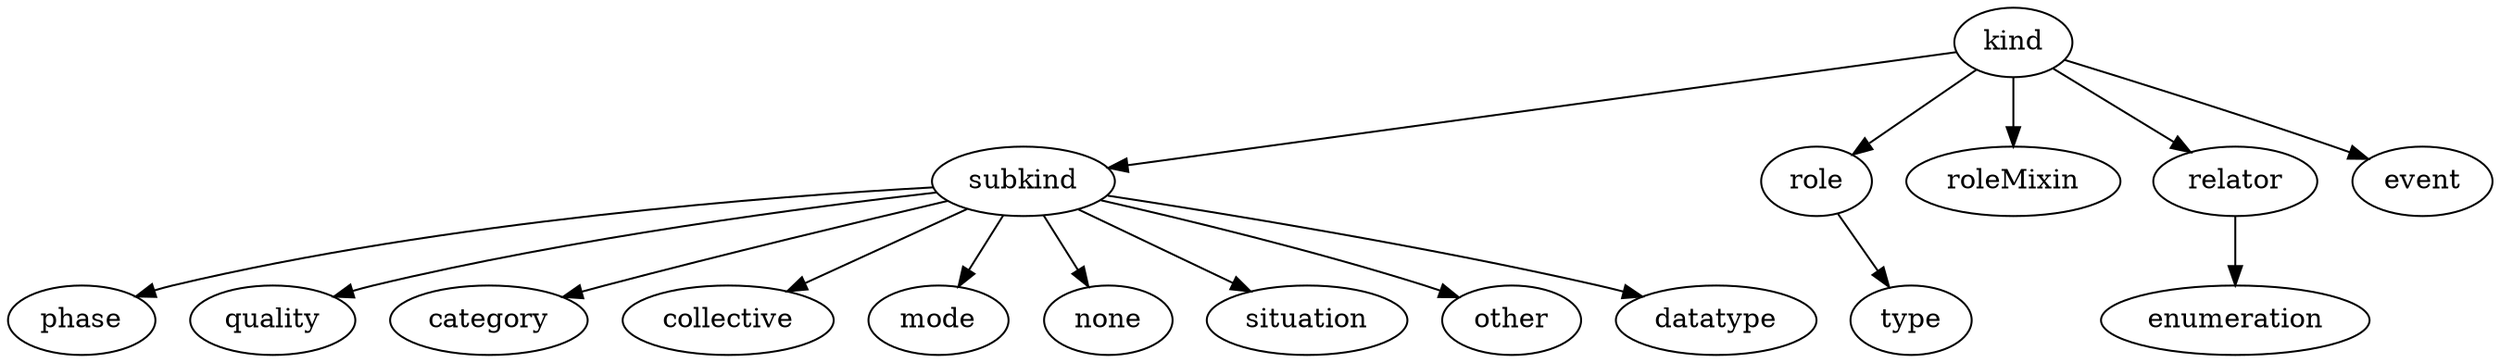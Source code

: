 strict digraph  {
kind;
subkind;
role;
roleMixin;
relator;
event;
phase;
quality;
category;
collective;
mode;
none;
situation;
other;
datatype;
type;
enumeration;
kind -> subkind;
kind -> role;
kind -> roleMixin;
kind -> relator;
kind -> event;
subkind -> phase;
subkind -> quality;
subkind -> category;
subkind -> collective;
subkind -> mode;
subkind -> none;
subkind -> situation;
subkind -> other;
subkind -> datatype;
role -> type;
relator -> enumeration;
}
